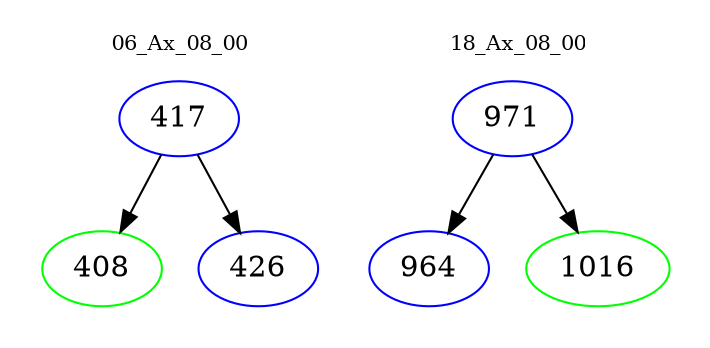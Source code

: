 digraph{
subgraph cluster_0 {
color = white
label = "06_Ax_08_00";
fontsize=10;
T0_417 [label="417", color="blue"]
T0_417 -> T0_408 [color="black"]
T0_408 [label="408", color="green"]
T0_417 -> T0_426 [color="black"]
T0_426 [label="426", color="blue"]
}
subgraph cluster_1 {
color = white
label = "18_Ax_08_00";
fontsize=10;
T1_971 [label="971", color="blue"]
T1_971 -> T1_964 [color="black"]
T1_964 [label="964", color="blue"]
T1_971 -> T1_1016 [color="black"]
T1_1016 [label="1016", color="green"]
}
}
